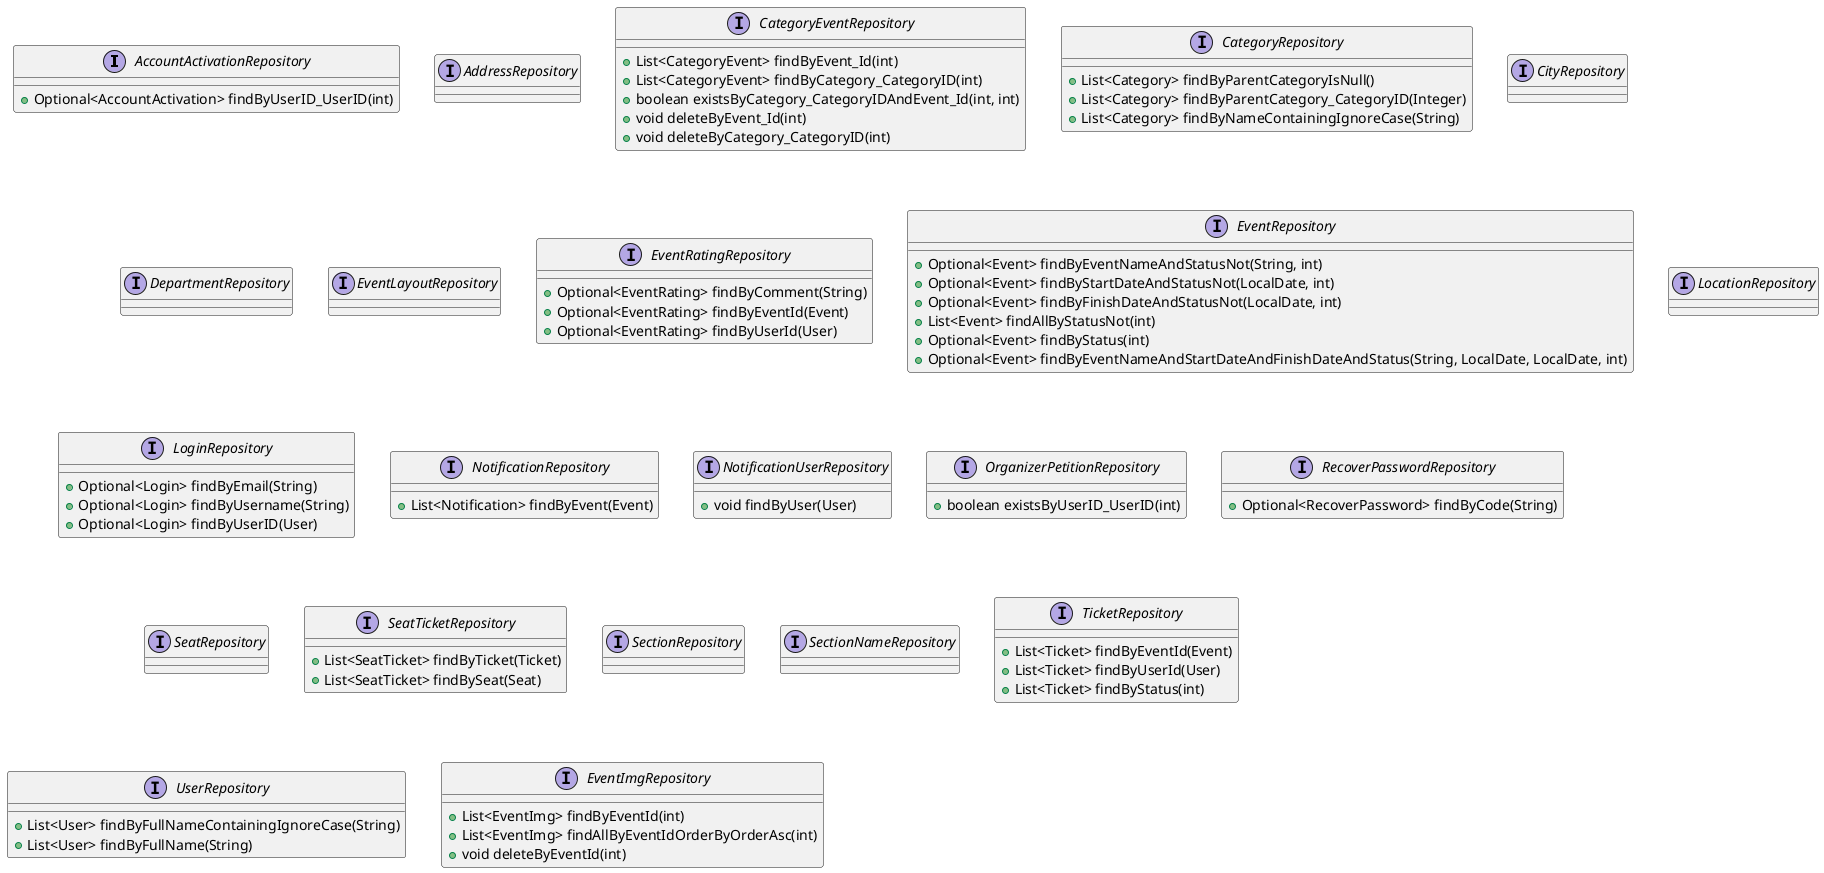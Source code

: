 @startuml Complete Repository Class Diagram

interface AccountActivationRepository {
    + Optional<AccountActivation> findByUserID_UserID(int)
}

interface AddressRepository {
}

interface CategoryEventRepository {
    + List<CategoryEvent> findByEvent_Id(int)
    + List<CategoryEvent> findByCategory_CategoryID(int)
    + boolean existsByCategory_CategoryIDAndEvent_Id(int, int)
    + void deleteByEvent_Id(int)
    + void deleteByCategory_CategoryID(int)
}

interface CategoryRepository {
    + List<Category> findByParentCategoryIsNull()
    + List<Category> findByParentCategory_CategoryID(Integer)
    + List<Category> findByNameContainingIgnoreCase(String)
}

interface CityRepository {
}

interface DepartmentRepository {
}

interface EventLayoutRepository {
}

interface EventRatingRepository {
    + Optional<EventRating> findByComment(String)
    + Optional<EventRating> findByEventId(Event)
    + Optional<EventRating> findByUserId(User)
}

interface EventRepository {
    + Optional<Event> findByEventNameAndStatusNot(String, int)
    + Optional<Event> findByStartDateAndStatusNot(LocalDate, int)
    + Optional<Event> findByFinishDateAndStatusNot(LocalDate, int)
    + List<Event> findAllByStatusNot(int)
    + Optional<Event> findByStatus(int)
    + Optional<Event> findByEventNameAndStartDateAndFinishDateAndStatus(String, LocalDate, LocalDate, int)
}

interface LocationRepository {
}

interface LoginRepository {
    + Optional<Login> findByEmail(String)
    + Optional<Login> findByUsername(String)
    + Optional<Login> findByUserID(User)
}

interface NotificationRepository {
    + List<Notification> findByEvent(Event)
}

interface NotificationUserRepository {
    + void findByUser(User)
}

interface OrganizerPetitionRepository {
    + boolean existsByUserID_UserID(int)
}

interface RecoverPasswordRepository {
    + Optional<RecoverPassword> findByCode(String)
}

interface SeatRepository {
}

interface SeatTicketRepository {
    + List<SeatTicket> findByTicket(Ticket)
    + List<SeatTicket> findBySeat(Seat)
}

interface SectionRepository {
}

interface SectionNameRepository {
}

interface TicketRepository {
    + List<Ticket> findByEventId(Event)
    + List<Ticket> findByUserId(User)
    + List<Ticket> findByStatus(int)
}

interface UserRepository {
    + List<User> findByFullNameContainingIgnoreCase(String)
    + List<User> findByFullName(String)
}

interface EventImgRepository {
    + List<EventImg> findByEventId(int)
    + List<EventImg> findAllByEventIdOrderByOrderAsc(int)
    + void deleteByEventId(int)
}

@enduml